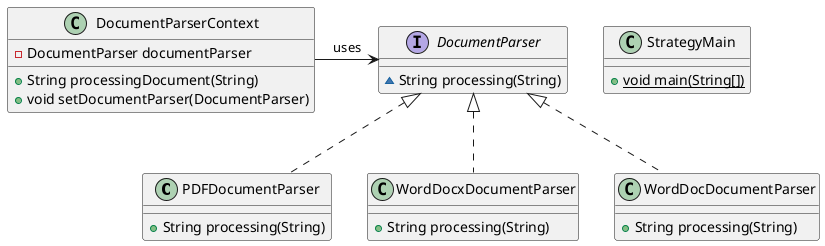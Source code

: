 @startuml
class PDFDocumentParser {
+ String processing(String)
}
interface DocumentParser {
~ String processing(String)
}
class DocumentParserContext {
- DocumentParser documentParser
+ String processingDocument(String)
+ void setDocumentParser(DocumentParser)
}
class StrategyMain {
+ {static} void main(String[])
}
class WordDocxDocumentParser {
+ String processing(String)
}
class WordDocDocumentParser {
+ String processing(String)
}


DocumentParser <|.. PDFDocumentParser
DocumentParser <|.. WordDocxDocumentParser
DocumentParser <|.. WordDocDocumentParser
DocumentParserContext -> DocumentParser: uses
@enduml